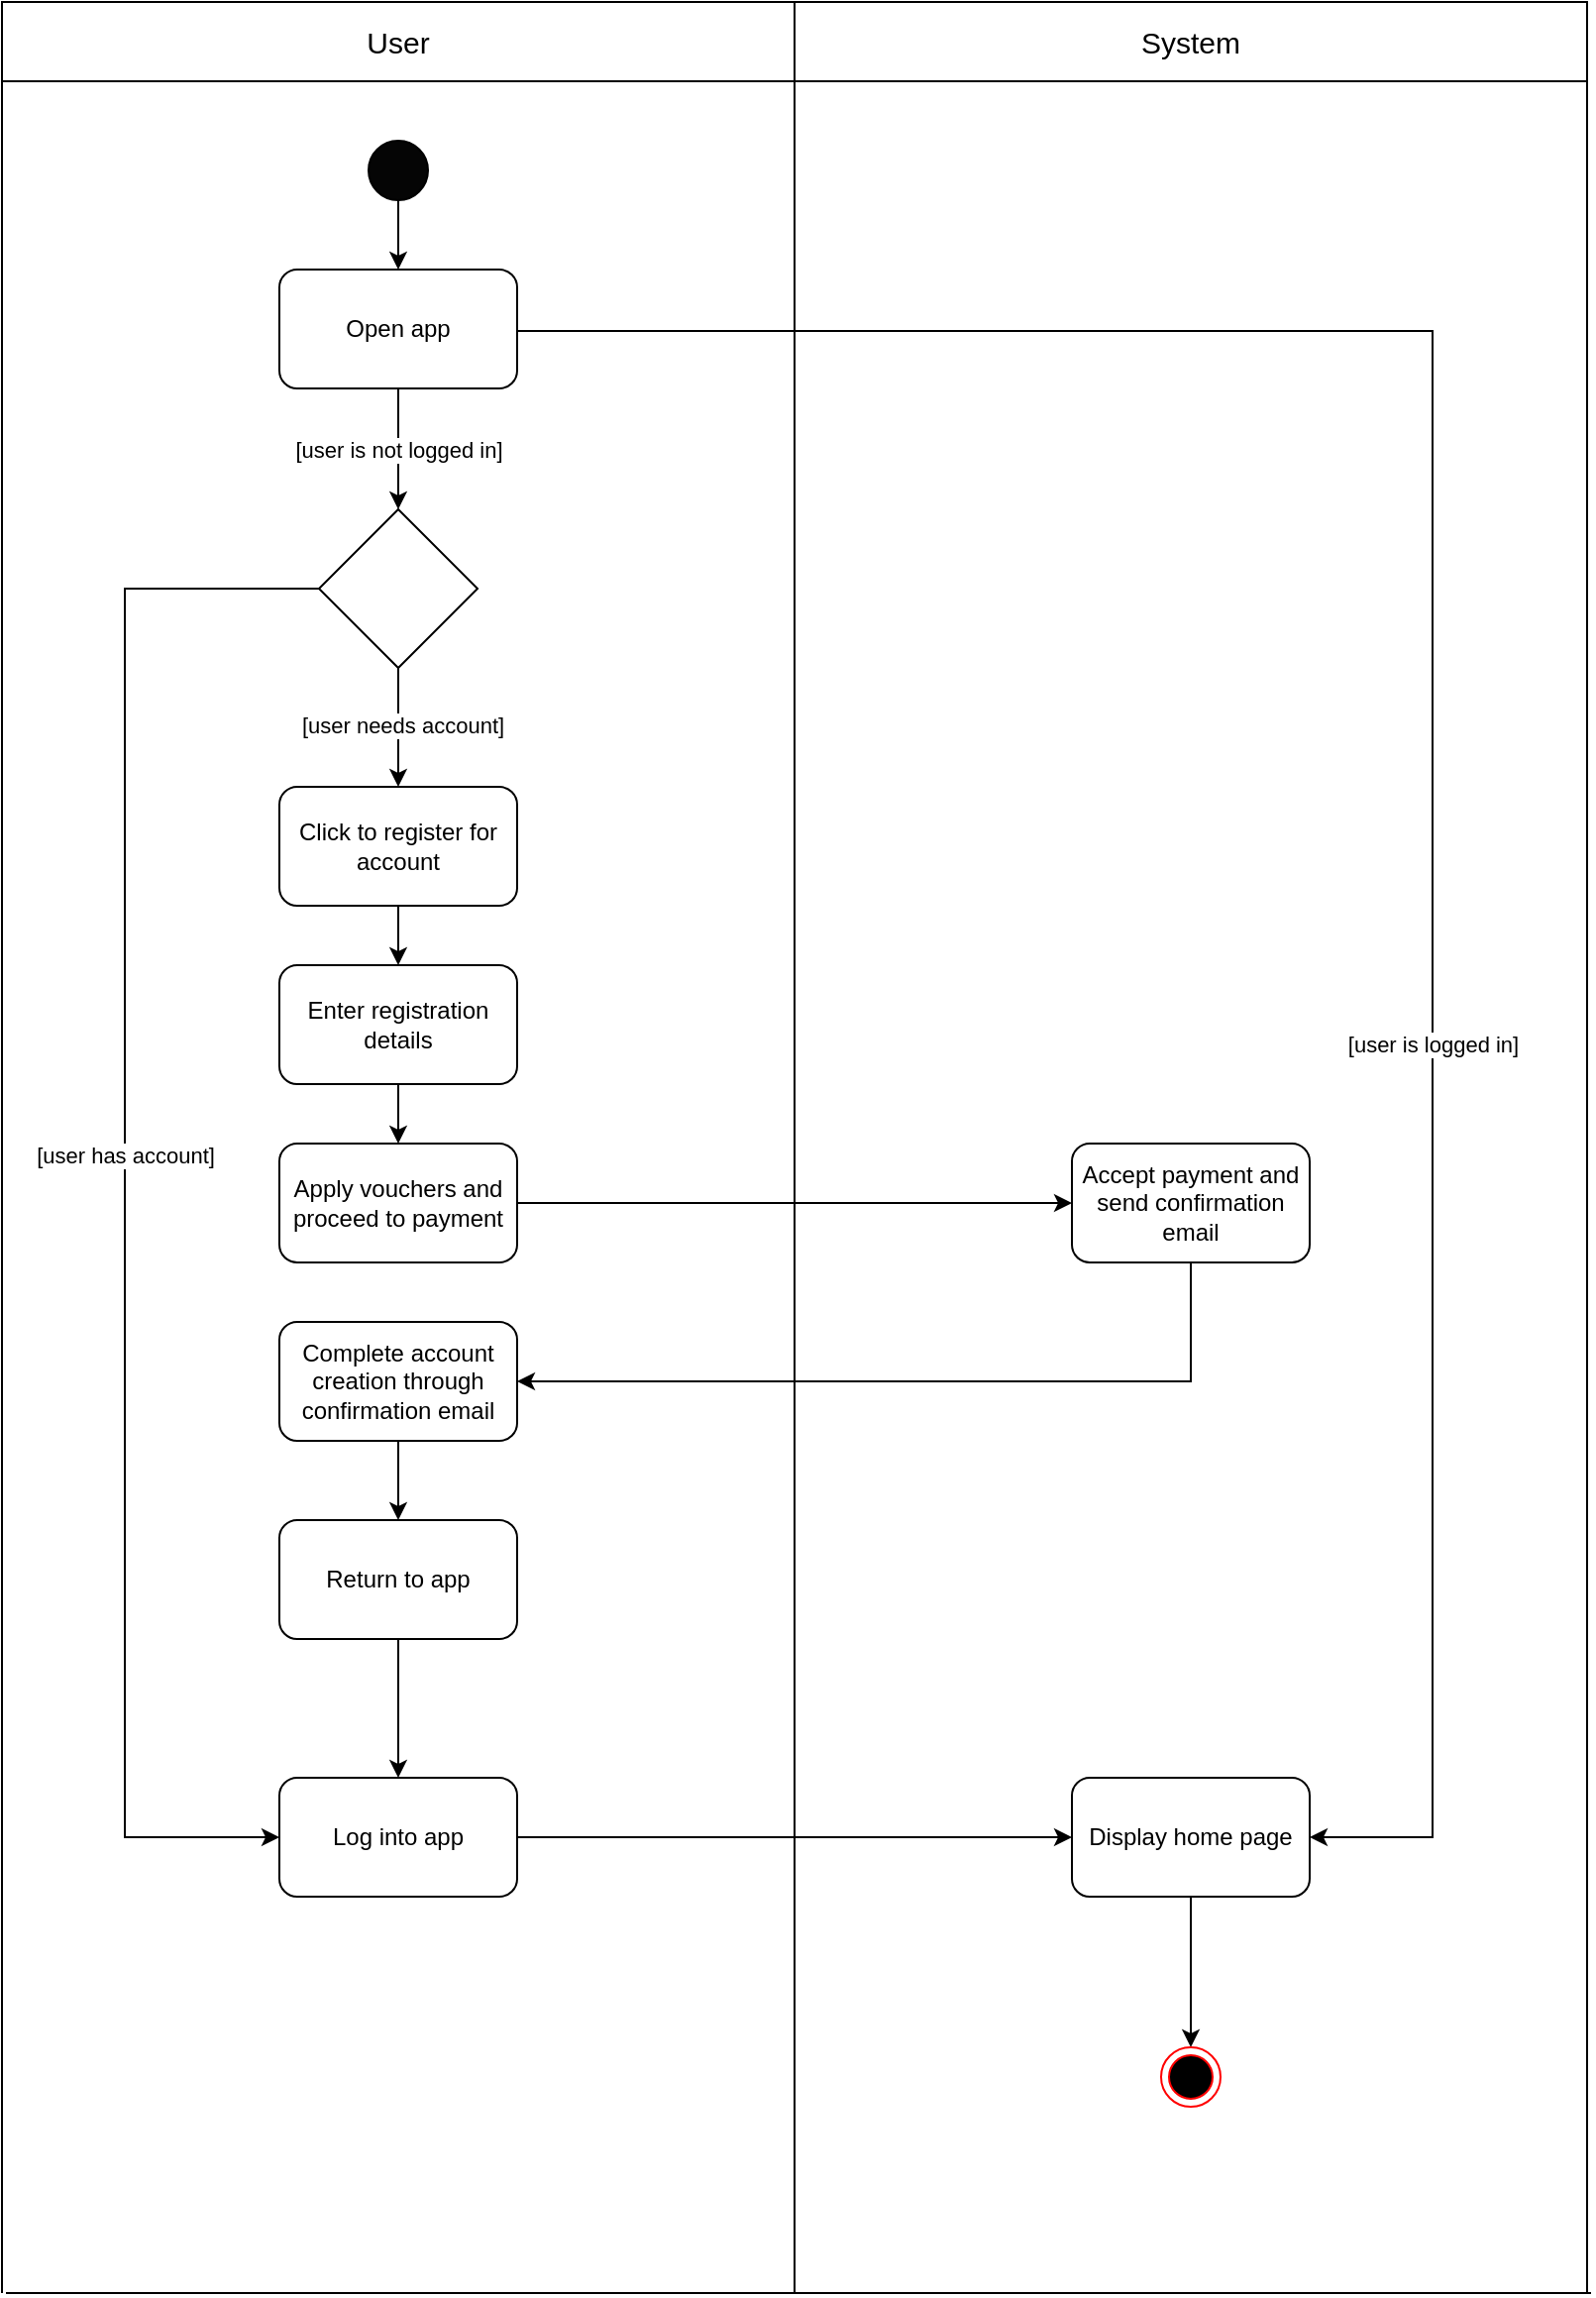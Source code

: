 <mxfile version="20.4.0" type="github">
  <diagram id="prtHgNgQTEPvFCAcTncT" name="Page-1">
    <mxGraphModel dx="2585" dy="1371" grid="0" gridSize="10" guides="1" tooltips="1" connect="1" arrows="1" fold="1" page="0" pageScale="1" pageWidth="827" pageHeight="1169" math="0" shadow="0">
      <root>
        <mxCell id="0" />
        <mxCell id="1" parent="0" />
        <mxCell id="xeX-qe0dlkCNfKJkvLqS-2" value="" style="edgeStyle=orthogonalEdgeStyle;rounded=0;orthogonalLoop=1;jettySize=auto;html=1;" parent="1" source="dNxyNK7c78bLwvsdeMH5-23" target="xeX-qe0dlkCNfKJkvLqS-1" edge="1">
          <mxGeometry relative="1" as="geometry" />
        </mxCell>
        <mxCell id="dNxyNK7c78bLwvsdeMH5-23" value="" style="ellipse;whiteSpace=wrap;html=1;direction=east;fillColor=#050505;" parent="1" vertex="1">
          <mxGeometry x="303" y="114" width="30" height="30" as="geometry" />
        </mxCell>
        <mxCell id="xeX-qe0dlkCNfKJkvLqS-6" style="edgeStyle=orthogonalEdgeStyle;rounded=0;orthogonalLoop=1;jettySize=auto;html=1;entryX=1;entryY=0.5;entryDx=0;entryDy=0;" parent="1" source="xeX-qe0dlkCNfKJkvLqS-1" target="xeX-qe0dlkCNfKJkvLqS-4" edge="1">
          <mxGeometry relative="1" as="geometry">
            <Array as="points">
              <mxPoint x="840" y="210" />
              <mxPoint x="840" y="970" />
            </Array>
            <mxPoint x="622" y="985" as="targetPoint" />
          </mxGeometry>
        </mxCell>
        <mxCell id="xeX-qe0dlkCNfKJkvLqS-8" value="[user is logged in]" style="edgeLabel;html=1;align=center;verticalAlign=middle;resizable=0;points=[];" parent="xeX-qe0dlkCNfKJkvLqS-6" vertex="1" connectable="0">
          <mxGeometry x="0.279" y="3" relative="1" as="geometry">
            <mxPoint x="-3" y="1" as="offset" />
          </mxGeometry>
        </mxCell>
        <mxCell id="xeX-qe0dlkCNfKJkvLqS-7" style="edgeStyle=orthogonalEdgeStyle;rounded=0;orthogonalLoop=1;jettySize=auto;html=1;entryX=0.5;entryY=0;entryDx=0;entryDy=0;" parent="1" source="xeX-qe0dlkCNfKJkvLqS-1" target="xeX-qe0dlkCNfKJkvLqS-10" edge="1">
          <mxGeometry relative="1" as="geometry">
            <Array as="points">
              <mxPoint x="318" y="260" />
              <mxPoint x="318" y="260" />
            </Array>
          </mxGeometry>
        </mxCell>
        <mxCell id="xeX-qe0dlkCNfKJkvLqS-9" value="[user is not logged in]" style="edgeLabel;html=1;align=center;verticalAlign=middle;resizable=0;points=[];" parent="xeX-qe0dlkCNfKJkvLqS-7" vertex="1" connectable="0">
          <mxGeometry x="0.302" relative="1" as="geometry">
            <mxPoint y="-9" as="offset" />
          </mxGeometry>
        </mxCell>
        <mxCell id="xeX-qe0dlkCNfKJkvLqS-1" value="Open app" style="rounded=1;whiteSpace=wrap;html=1;fillColor=#FFFFFF;" parent="1" vertex="1">
          <mxGeometry x="258" y="179" width="120" height="60" as="geometry" />
        </mxCell>
        <mxCell id="7EKn-rC6XheHx1nrnwad-7" style="edgeStyle=orthogonalEdgeStyle;rounded=0;orthogonalLoop=1;jettySize=auto;html=1;exitX=0.5;exitY=1;exitDx=0;exitDy=0;entryX=0.5;entryY=0;entryDx=0;entryDy=0;" edge="1" parent="1" source="xeX-qe0dlkCNfKJkvLqS-4" target="jtAzyEBRLv0Y6AeLDN79-1">
          <mxGeometry relative="1" as="geometry" />
        </mxCell>
        <mxCell id="xeX-qe0dlkCNfKJkvLqS-4" value="Display home page" style="rounded=1;whiteSpace=wrap;html=1;fillColor=#FFFFFF;" parent="1" vertex="1">
          <mxGeometry x="658" y="940" width="120" height="60" as="geometry" />
        </mxCell>
        <mxCell id="xeX-qe0dlkCNfKJkvLqS-17" value="" style="edgeStyle=orthogonalEdgeStyle;rounded=0;orthogonalLoop=1;jettySize=auto;html=1;" parent="1" source="xeX-qe0dlkCNfKJkvLqS-5" target="xeX-qe0dlkCNfKJkvLqS-16" edge="1">
          <mxGeometry relative="1" as="geometry" />
        </mxCell>
        <mxCell id="xeX-qe0dlkCNfKJkvLqS-5" value="Click to register for account" style="rounded=1;whiteSpace=wrap;html=1;fillColor=#FFFFFF;" parent="1" vertex="1">
          <mxGeometry x="258" y="440" width="120" height="60" as="geometry" />
        </mxCell>
        <mxCell id="xeX-qe0dlkCNfKJkvLqS-11" style="edgeStyle=orthogonalEdgeStyle;rounded=0;orthogonalLoop=1;jettySize=auto;html=1;entryX=0.5;entryY=0;entryDx=0;entryDy=0;" parent="1" source="xeX-qe0dlkCNfKJkvLqS-10" target="xeX-qe0dlkCNfKJkvLqS-5" edge="1">
          <mxGeometry relative="1" as="geometry" />
        </mxCell>
        <mxCell id="xeX-qe0dlkCNfKJkvLqS-12" value="[user needs account]" style="edgeLabel;html=1;align=center;verticalAlign=middle;resizable=0;points=[];" parent="xeX-qe0dlkCNfKJkvLqS-11" vertex="1" connectable="0">
          <mxGeometry x="-0.048" relative="1" as="geometry">
            <mxPoint x="2" as="offset" />
          </mxGeometry>
        </mxCell>
        <mxCell id="xeX-qe0dlkCNfKJkvLqS-14" style="edgeStyle=orthogonalEdgeStyle;rounded=0;orthogonalLoop=1;jettySize=auto;html=1;entryX=0;entryY=0.5;entryDx=0;entryDy=0;" parent="1" source="xeX-qe0dlkCNfKJkvLqS-10" target="xeX-qe0dlkCNfKJkvLqS-13" edge="1">
          <mxGeometry relative="1" as="geometry">
            <Array as="points">
              <mxPoint x="180" y="340" />
              <mxPoint x="180" y="970" />
            </Array>
          </mxGeometry>
        </mxCell>
        <mxCell id="xeX-qe0dlkCNfKJkvLqS-15" value="[user has account]" style="edgeLabel;html=1;align=center;verticalAlign=middle;resizable=0;points=[];" parent="xeX-qe0dlkCNfKJkvLqS-14" vertex="1" connectable="0">
          <mxGeometry x="-0.179" y="2" relative="1" as="geometry">
            <mxPoint x="-2" y="53" as="offset" />
          </mxGeometry>
        </mxCell>
        <mxCell id="xeX-qe0dlkCNfKJkvLqS-10" value="" style="rhombus;whiteSpace=wrap;html=1;fillColor=#FFFFFF;" parent="1" vertex="1">
          <mxGeometry x="278" y="300" width="80" height="80" as="geometry" />
        </mxCell>
        <mxCell id="xeX-qe0dlkCNfKJkvLqS-20" style="edgeStyle=orthogonalEdgeStyle;rounded=0;orthogonalLoop=1;jettySize=auto;html=1;entryX=0;entryY=0.5;entryDx=0;entryDy=0;" parent="1" source="xeX-qe0dlkCNfKJkvLqS-13" target="xeX-qe0dlkCNfKJkvLqS-4" edge="1">
          <mxGeometry relative="1" as="geometry">
            <Array as="points">
              <mxPoint x="658" y="970" />
            </Array>
          </mxGeometry>
        </mxCell>
        <mxCell id="xeX-qe0dlkCNfKJkvLqS-13" value="Log into app" style="rounded=1;whiteSpace=wrap;html=1;fillColor=#FFFFFF;" parent="1" vertex="1">
          <mxGeometry x="258" y="940" width="120" height="60" as="geometry" />
        </mxCell>
        <mxCell id="xeX-qe0dlkCNfKJkvLqS-19" value="" style="edgeStyle=orthogonalEdgeStyle;rounded=0;orthogonalLoop=1;jettySize=auto;html=1;" parent="1" source="xeX-qe0dlkCNfKJkvLqS-16" target="xeX-qe0dlkCNfKJkvLqS-18" edge="1">
          <mxGeometry relative="1" as="geometry" />
        </mxCell>
        <mxCell id="xeX-qe0dlkCNfKJkvLqS-16" value="Enter registration details" style="rounded=1;whiteSpace=wrap;html=1;fillColor=#FFFFFF;" parent="1" vertex="1">
          <mxGeometry x="258" y="530" width="120" height="60" as="geometry" />
        </mxCell>
        <mxCell id="7EKn-rC6XheHx1nrnwad-9" value="" style="edgeStyle=orthogonalEdgeStyle;rounded=0;orthogonalLoop=1;jettySize=auto;html=1;" edge="1" parent="1" source="xeX-qe0dlkCNfKJkvLqS-18" target="7EKn-rC6XheHx1nrnwad-8">
          <mxGeometry relative="1" as="geometry" />
        </mxCell>
        <mxCell id="xeX-qe0dlkCNfKJkvLqS-18" value="Apply vouchers and proceed to payment" style="rounded=1;whiteSpace=wrap;html=1;fillColor=#FFFFFF;" parent="1" vertex="1">
          <mxGeometry x="258" y="620" width="120" height="60" as="geometry" />
        </mxCell>
        <mxCell id="xeX-qe0dlkCNfKJkvLqS-24" value="" style="edgeStyle=orthogonalEdgeStyle;rounded=0;orthogonalLoop=1;jettySize=auto;html=1;" parent="1" source="xeX-qe0dlkCNfKJkvLqS-21" target="xeX-qe0dlkCNfKJkvLqS-23" edge="1">
          <mxGeometry relative="1" as="geometry" />
        </mxCell>
        <mxCell id="xeX-qe0dlkCNfKJkvLqS-21" value="Complete account creation through confirmation email" style="rounded=1;whiteSpace=wrap;html=1;fillColor=#FFFFFF;" parent="1" vertex="1">
          <mxGeometry x="258" y="710" width="120" height="60" as="geometry" />
        </mxCell>
        <mxCell id="xeX-qe0dlkCNfKJkvLqS-25" style="edgeStyle=orthogonalEdgeStyle;rounded=0;orthogonalLoop=1;jettySize=auto;html=1;entryX=0.5;entryY=0;entryDx=0;entryDy=0;" parent="1" source="xeX-qe0dlkCNfKJkvLqS-23" target="xeX-qe0dlkCNfKJkvLqS-13" edge="1">
          <mxGeometry relative="1" as="geometry">
            <Array as="points">
              <mxPoint x="318" y="890" />
              <mxPoint x="318" y="890" />
            </Array>
          </mxGeometry>
        </mxCell>
        <mxCell id="xeX-qe0dlkCNfKJkvLqS-23" value="Return to app" style="rounded=1;whiteSpace=wrap;html=1;fillColor=#FFFFFF;" parent="1" vertex="1">
          <mxGeometry x="258" y="810" width="120" height="60" as="geometry" />
        </mxCell>
        <mxCell id="jtAzyEBRLv0Y6AeLDN79-1" value="" style="ellipse;html=1;shape=endState;fillColor=#000000;strokeColor=#ff0000;" parent="1" vertex="1">
          <mxGeometry x="703" y="1076" width="30" height="30" as="geometry" />
        </mxCell>
        <mxCell id="7EKn-rC6XheHx1nrnwad-1" value="" style="endArrow=none;html=1;rounded=0;" edge="1" parent="1">
          <mxGeometry width="50" height="50" relative="1" as="geometry">
            <mxPoint x="118" y="1200" as="sourcePoint" />
            <mxPoint x="118" y="84" as="targetPoint" />
          </mxGeometry>
        </mxCell>
        <mxCell id="7EKn-rC6XheHx1nrnwad-2" value="" style="endArrow=none;html=1;rounded=0;" edge="1" parent="1">
          <mxGeometry width="50" height="50" relative="1" as="geometry">
            <mxPoint x="518" y="1200" as="sourcePoint" />
            <mxPoint x="518" y="84" as="targetPoint" />
          </mxGeometry>
        </mxCell>
        <mxCell id="7EKn-rC6XheHx1nrnwad-3" value="" style="endArrow=none;html=1;rounded=0;" edge="1" parent="1">
          <mxGeometry width="50" height="50" relative="1" as="geometry">
            <mxPoint x="918" y="1200" as="sourcePoint" />
            <mxPoint x="918" y="84" as="targetPoint" />
          </mxGeometry>
        </mxCell>
        <mxCell id="7EKn-rC6XheHx1nrnwad-4" value="User" style="text;html=1;strokeColor=default;fillColor=none;align=center;verticalAlign=middle;whiteSpace=wrap;rounded=0;fontSize=15;" vertex="1" parent="1">
          <mxGeometry x="118" y="44" width="400" height="40" as="geometry" />
        </mxCell>
        <mxCell id="7EKn-rC6XheHx1nrnwad-5" value="System" style="text;html=1;strokeColor=default;fillColor=none;align=center;verticalAlign=middle;whiteSpace=wrap;rounded=0;fontSize=15;" vertex="1" parent="1">
          <mxGeometry x="518" y="44" width="400" height="40" as="geometry" />
        </mxCell>
        <mxCell id="7EKn-rC6XheHx1nrnwad-10" style="edgeStyle=orthogonalEdgeStyle;rounded=0;orthogonalLoop=1;jettySize=auto;html=1;exitX=0.5;exitY=1;exitDx=0;exitDy=0;entryX=1;entryY=0.5;entryDx=0;entryDy=0;" edge="1" parent="1" source="7EKn-rC6XheHx1nrnwad-8" target="xeX-qe0dlkCNfKJkvLqS-21">
          <mxGeometry relative="1" as="geometry" />
        </mxCell>
        <mxCell id="7EKn-rC6XheHx1nrnwad-8" value="Accept payment and send confirmation email" style="whiteSpace=wrap;html=1;fillColor=#FFFFFF;rounded=1;" vertex="1" parent="1">
          <mxGeometry x="658" y="620" width="120" height="60" as="geometry" />
        </mxCell>
        <mxCell id="7EKn-rC6XheHx1nrnwad-12" value="" style="endArrow=none;html=1;rounded=0;" edge="1" parent="1">
          <mxGeometry width="50" height="50" relative="1" as="geometry">
            <mxPoint x="120" y="1200" as="sourcePoint" />
            <mxPoint x="920" y="1200" as="targetPoint" />
          </mxGeometry>
        </mxCell>
      </root>
    </mxGraphModel>
  </diagram>
</mxfile>
